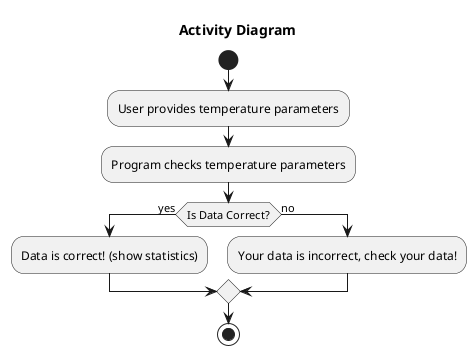 @startuml
title Activity Diagram 

start

:User provides temperature parameters; 
:Program checks temperature parameters;

if (Is Data Correct?) then (yes)
  :Data is correct! (show statistics);
else (no)
  :Your data is incorrect, check your data!;
endif

stop
@enduml
